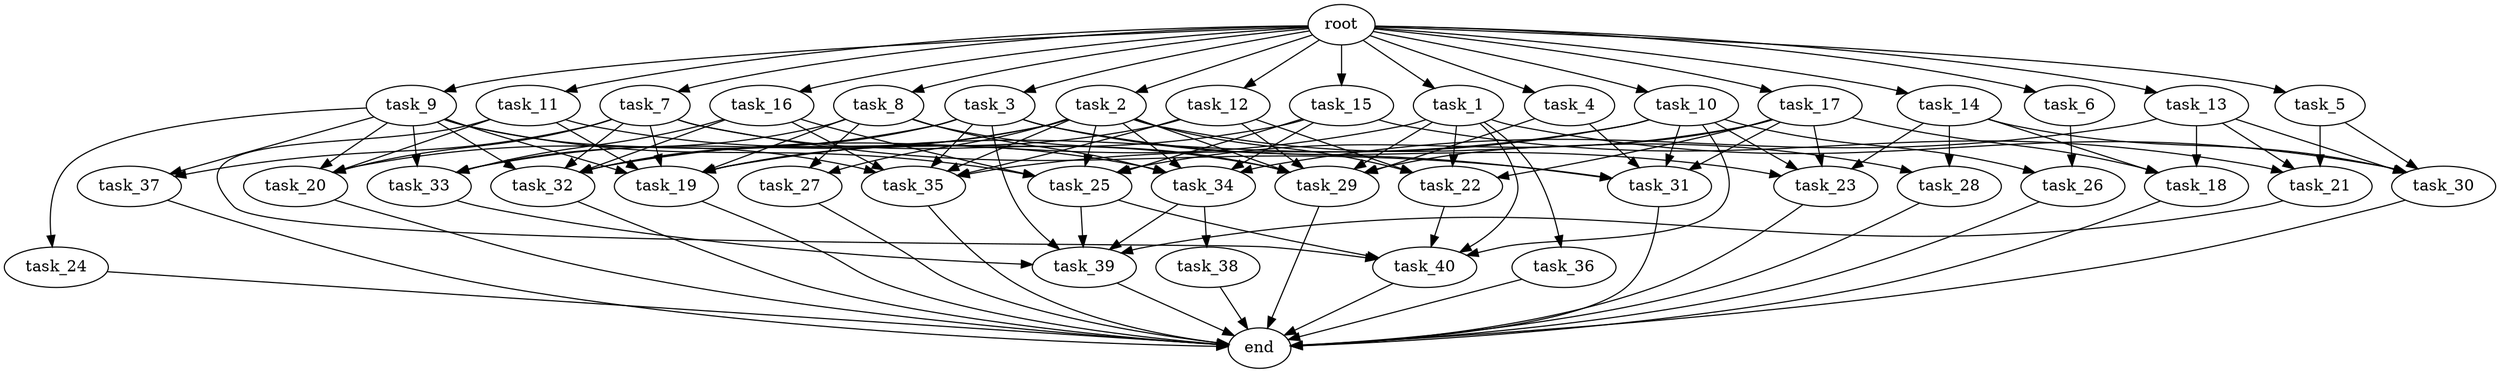 digraph G {
  root [size="0.000000e+00"];
  task_1 [size="9.387797e+08"];
  task_2 [size="8.642579e+09"];
  task_3 [size="6.143068e+09"];
  task_4 [size="3.274651e+09"];
  task_5 [size="6.357011e+09"];
  task_6 [size="2.761506e+09"];
  task_7 [size="4.036650e+09"];
  task_8 [size="2.744204e+09"];
  task_9 [size="2.699909e+08"];
  task_10 [size="1.642882e+09"];
  task_11 [size="2.453887e+09"];
  task_12 [size="8.583610e+09"];
  task_13 [size="6.276085e+08"];
  task_14 [size="3.041150e+09"];
  task_15 [size="3.955133e+09"];
  task_16 [size="3.605605e+09"];
  task_17 [size="8.816939e+09"];
  task_18 [size="1.401985e+09"];
  task_19 [size="8.090230e+09"];
  task_20 [size="8.135748e+09"];
  task_21 [size="1.101327e+09"];
  task_22 [size="3.837917e+09"];
  task_23 [size="4.896673e+09"];
  task_24 [size="1.283279e+09"];
  task_25 [size="2.182635e+09"];
  task_26 [size="5.676549e+09"];
  task_27 [size="7.823166e+09"];
  task_28 [size="3.567685e+09"];
  task_29 [size="9.046054e+09"];
  task_30 [size="3.814540e+09"];
  task_31 [size="6.123793e+09"];
  task_32 [size="3.349216e+09"];
  task_33 [size="5.826896e+09"];
  task_34 [size="1.580349e+09"];
  task_35 [size="1.827894e+09"];
  task_36 [size="6.853406e+09"];
  task_37 [size="3.756915e+09"];
  task_38 [size="8.808106e+09"];
  task_39 [size="8.119116e+09"];
  task_40 [size="2.987007e+09"];
  end [size="0.000000e+00"];

  root -> task_1 [size="1.000000e-12"];
  root -> task_2 [size="1.000000e-12"];
  root -> task_3 [size="1.000000e-12"];
  root -> task_4 [size="1.000000e-12"];
  root -> task_5 [size="1.000000e-12"];
  root -> task_6 [size="1.000000e-12"];
  root -> task_7 [size="1.000000e-12"];
  root -> task_8 [size="1.000000e-12"];
  root -> task_9 [size="1.000000e-12"];
  root -> task_10 [size="1.000000e-12"];
  root -> task_11 [size="1.000000e-12"];
  root -> task_12 [size="1.000000e-12"];
  root -> task_13 [size="1.000000e-12"];
  root -> task_14 [size="1.000000e-12"];
  root -> task_15 [size="1.000000e-12"];
  root -> task_16 [size="1.000000e-12"];
  root -> task_17 [size="1.000000e-12"];
  task_1 -> task_22 [size="9.594793e+07"];
  task_1 -> task_29 [size="1.292293e+08"];
  task_1 -> task_30 [size="9.536351e+07"];
  task_1 -> task_32 [size="5.582027e+07"];
  task_1 -> task_36 [size="6.853406e+08"];
  task_1 -> task_40 [size="5.974014e+07"];
  task_2 -> task_22 [size="9.594793e+07"];
  task_2 -> task_25 [size="4.365269e+07"];
  task_2 -> task_27 [size="3.911583e+08"];
  task_2 -> task_28 [size="1.783843e+08"];
  task_2 -> task_29 [size="1.292293e+08"];
  task_2 -> task_32 [size="5.582027e+07"];
  task_2 -> task_33 [size="1.456724e+08"];
  task_2 -> task_34 [size="3.160699e+07"];
  task_2 -> task_35 [size="3.046491e+07"];
  task_3 -> task_20 [size="2.033937e+08"];
  task_3 -> task_23 [size="1.224168e+08"];
  task_3 -> task_31 [size="1.224759e+08"];
  task_3 -> task_32 [size="5.582027e+07"];
  task_3 -> task_35 [size="3.046491e+07"];
  task_3 -> task_39 [size="1.623823e+08"];
  task_4 -> task_29 [size="1.292293e+08"];
  task_4 -> task_31 [size="1.224759e+08"];
  task_5 -> task_21 [size="3.671089e+07"];
  task_5 -> task_30 [size="9.536351e+07"];
  task_6 -> task_26 [size="2.838274e+08"];
  task_7 -> task_19 [size="1.155747e+08"];
  task_7 -> task_20 [size="2.033937e+08"];
  task_7 -> task_29 [size="1.292293e+08"];
  task_7 -> task_31 [size="1.224759e+08"];
  task_7 -> task_32 [size="5.582027e+07"];
  task_7 -> task_37 [size="1.878458e+08"];
  task_8 -> task_19 [size="1.155747e+08"];
  task_8 -> task_27 [size="3.911583e+08"];
  task_8 -> task_29 [size="1.292293e+08"];
  task_8 -> task_33 [size="1.456724e+08"];
  task_8 -> task_34 [size="3.160699e+07"];
  task_9 -> task_19 [size="1.155747e+08"];
  task_9 -> task_20 [size="2.033937e+08"];
  task_9 -> task_24 [size="1.283279e+08"];
  task_9 -> task_25 [size="4.365269e+07"];
  task_9 -> task_32 [size="5.582027e+07"];
  task_9 -> task_33 [size="1.456724e+08"];
  task_9 -> task_35 [size="3.046491e+07"];
  task_9 -> task_37 [size="1.878458e+08"];
  task_10 -> task_19 [size="1.155747e+08"];
  task_10 -> task_23 [size="1.224168e+08"];
  task_10 -> task_26 [size="2.838274e+08"];
  task_10 -> task_31 [size="1.224759e+08"];
  task_10 -> task_35 [size="3.046491e+07"];
  task_10 -> task_40 [size="5.974014e+07"];
  task_11 -> task_19 [size="1.155747e+08"];
  task_11 -> task_20 [size="2.033937e+08"];
  task_11 -> task_34 [size="3.160699e+07"];
  task_11 -> task_40 [size="5.974014e+07"];
  task_12 -> task_19 [size="1.155747e+08"];
  task_12 -> task_22 [size="9.594793e+07"];
  task_12 -> task_29 [size="1.292293e+08"];
  task_12 -> task_35 [size="3.046491e+07"];
  task_13 -> task_18 [size="4.673283e+07"];
  task_13 -> task_21 [size="3.671089e+07"];
  task_13 -> task_30 [size="9.536351e+07"];
  task_13 -> task_34 [size="3.160699e+07"];
  task_14 -> task_18 [size="4.673283e+07"];
  task_14 -> task_23 [size="1.224168e+08"];
  task_14 -> task_28 [size="1.783843e+08"];
  task_14 -> task_30 [size="9.536351e+07"];
  task_15 -> task_19 [size="1.155747e+08"];
  task_15 -> task_21 [size="3.671089e+07"];
  task_15 -> task_25 [size="4.365269e+07"];
  task_15 -> task_34 [size="3.160699e+07"];
  task_16 -> task_25 [size="4.365269e+07"];
  task_16 -> task_32 [size="5.582027e+07"];
  task_16 -> task_33 [size="1.456724e+08"];
  task_16 -> task_35 [size="3.046491e+07"];
  task_17 -> task_18 [size="4.673283e+07"];
  task_17 -> task_22 [size="9.594793e+07"];
  task_17 -> task_23 [size="1.224168e+08"];
  task_17 -> task_25 [size="4.365269e+07"];
  task_17 -> task_29 [size="1.292293e+08"];
  task_17 -> task_31 [size="1.224759e+08"];
  task_18 -> end [size="1.000000e-12"];
  task_19 -> end [size="1.000000e-12"];
  task_20 -> end [size="1.000000e-12"];
  task_21 -> task_39 [size="1.623823e+08"];
  task_22 -> task_40 [size="5.974014e+07"];
  task_23 -> end [size="1.000000e-12"];
  task_24 -> end [size="1.000000e-12"];
  task_25 -> task_39 [size="1.623823e+08"];
  task_25 -> task_40 [size="5.974014e+07"];
  task_26 -> end [size="1.000000e-12"];
  task_27 -> end [size="1.000000e-12"];
  task_28 -> end [size="1.000000e-12"];
  task_29 -> end [size="1.000000e-12"];
  task_30 -> end [size="1.000000e-12"];
  task_31 -> end [size="1.000000e-12"];
  task_32 -> end [size="1.000000e-12"];
  task_33 -> task_39 [size="1.623823e+08"];
  task_34 -> task_38 [size="8.808106e+08"];
  task_34 -> task_39 [size="1.623823e+08"];
  task_35 -> end [size="1.000000e-12"];
  task_36 -> end [size="1.000000e-12"];
  task_37 -> end [size="1.000000e-12"];
  task_38 -> end [size="1.000000e-12"];
  task_39 -> end [size="1.000000e-12"];
  task_40 -> end [size="1.000000e-12"];
}

